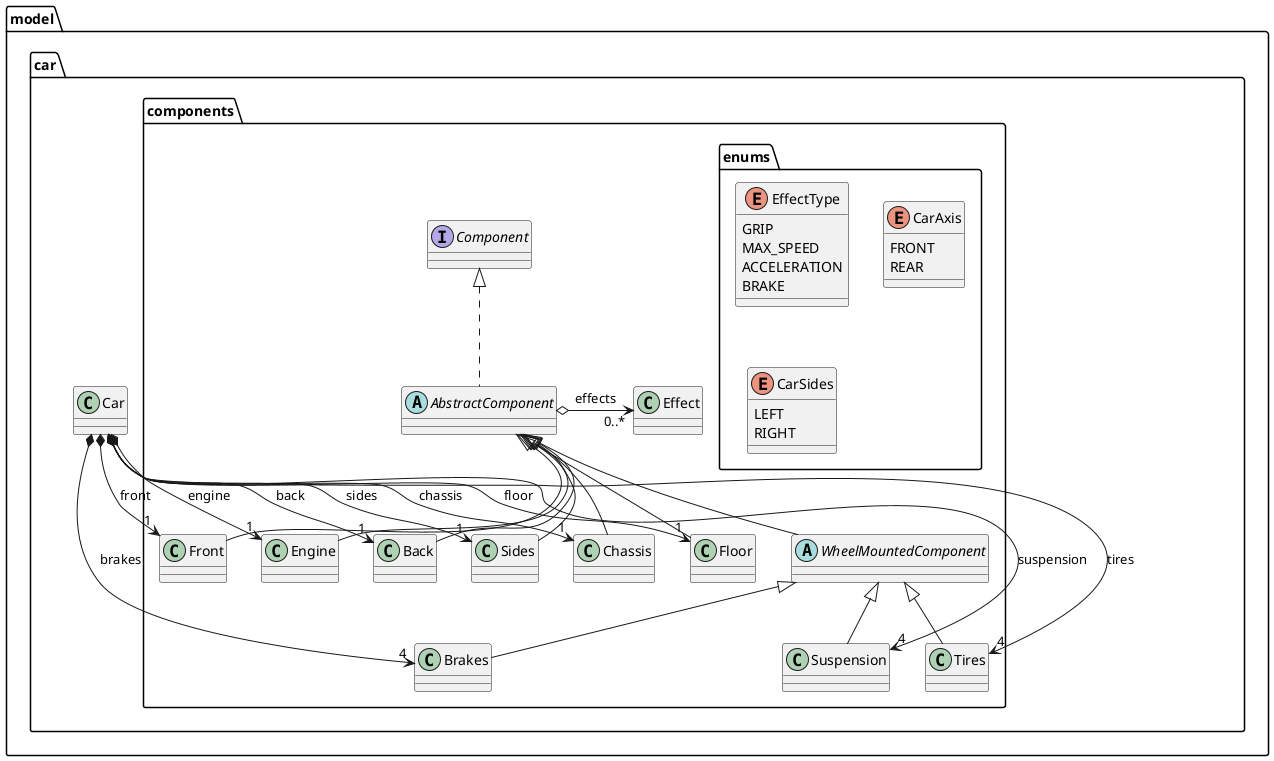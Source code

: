 @startuml
package model {
    package car {
        class Car {

        }

        package components {
            package enums {
                enum EffectType {
                    GRIP
                    MAX_SPEED
                    ACCELERATION
                    BRAKE
                }

                enum CarAxis {
                    FRONT
                    REAR
                }

                enum CarSides {
                    LEFT
                    RIGHT
                }
            }

            interface Component {
            }

            abstract class AbstractComponent implements Component {

            }

            abstract class WheelMountedComponent extends AbstractComponent {

            }

            class Back extends AbstractComponent {

            }

            class Brakes extends WheelMountedComponent {

            }

            class Chassis extends AbstractComponent {

            }

            class Engine extends AbstractComponent {

            }

            class Floor extends AbstractComponent {

            }

            class Front extends AbstractComponent {

            }

            class Sides extends AbstractComponent {

            }

            class Suspension extends WheelMountedComponent {

            }

            class Tires extends WheelMountedComponent {

            }

            class Effect {

            }
        }
    }

    Car *--> "1" Back : back
    Car *--> "1" Chassis : chassis
    Car *--> "1" Engine : engine
    Car *--> "1" Floor : floor
    Car *--> "1" Front : front
    Car *--> "1" Sides : sides
    Car *--> "4" Brakes : brakes
    Car *--> "4" Suspension : suspension
    Car *--> "4" Tires : tires

    AbstractComponent o-right-> "0..*" Effect : effects
}
@enduml